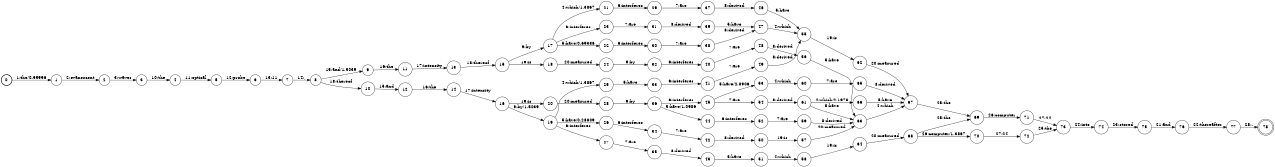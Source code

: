digraph FST {
rankdir = LR;
size = "8.5,11";
label = "";
center = 1;
orientation = Portrait;
ranksep = "0.4";
nodesep = "0.25";
0 [label = "0", shape = circle, style = bold, fontsize = 14]
	0 -> 1 [label = "1:the/0.95996", fontsize = 14];
1 [label = "1", shape = circle, style = solid, fontsize = 14]
	1 -> 2 [label = "2:evanescent", fontsize = 14];
2 [label = "2", shape = circle, style = solid, fontsize = 14]
	2 -> 3 [label = "3:waves", fontsize = 14];
3 [label = "3", shape = circle, style = solid, fontsize = 14]
	3 -> 4 [label = "10:the", fontsize = 14];
4 [label = "4", shape = circle, style = solid, fontsize = 14]
	4 -> 5 [label = "11:optical", fontsize = 14];
5 [label = "5", shape = circle, style = solid, fontsize = 14]
	5 -> 6 [label = "12:probe", fontsize = 14];
6 [label = "6", shape = circle, style = solid, fontsize = 14]
	6 -> 7 [label = "13:11", fontsize = 14];
7 [label = "7", shape = circle, style = solid, fontsize = 14]
	7 -> 8 [label = "14:,", fontsize = 14];
8 [label = "8", shape = circle, style = solid, fontsize = 14]
	8 -> 9 [label = "15:and/1.5039", fontsize = 14];
	8 -> 10 [label = "18:thereof", fontsize = 14];
9 [label = "9", shape = circle, style = solid, fontsize = 14]
	9 -> 11 [label = "16:the", fontsize = 14];
10 [label = "10", shape = circle, style = solid, fontsize = 14]
	10 -> 12 [label = "15:and", fontsize = 14];
11 [label = "11", shape = circle, style = solid, fontsize = 14]
	11 -> 13 [label = "17:intensity", fontsize = 14];
12 [label = "12", shape = circle, style = solid, fontsize = 14]
	12 -> 14 [label = "16:the", fontsize = 14];
13 [label = "13", shape = circle, style = solid, fontsize = 14]
	13 -> 15 [label = "18:thereof", fontsize = 14];
14 [label = "14", shape = circle, style = solid, fontsize = 14]
	14 -> 16 [label = "17:intensity", fontsize = 14];
15 [label = "15", shape = circle, style = solid, fontsize = 14]
	15 -> 17 [label = "9:by", fontsize = 14];
	15 -> 18 [label = "19:is", fontsize = 14];
16 [label = "16", shape = circle, style = solid, fontsize = 14]
	16 -> 19 [label = "9:by/1.5039", fontsize = 14];
	16 -> 20 [label = "19:is", fontsize = 14];
17 [label = "17", shape = circle, style = solid, fontsize = 14]
	17 -> 21 [label = "4:which/1.3867", fontsize = 14];
	17 -> 22 [label = "5:have/0.69336", fontsize = 14];
	17 -> 23 [label = "6:interferes", fontsize = 14];
18 [label = "18", shape = circle, style = solid, fontsize = 14]
	18 -> 24 [label = "20:measured", fontsize = 14];
19 [label = "19", shape = circle, style = solid, fontsize = 14]
	19 -> 25 [label = "4:which/1.3867", fontsize = 14];
	19 -> 26 [label = "5:have/0.28809", fontsize = 14];
	19 -> 27 [label = "6:interferes", fontsize = 14];
20 [label = "20", shape = circle, style = solid, fontsize = 14]
	20 -> 28 [label = "20:measured", fontsize = 14];
21 [label = "21", shape = circle, style = solid, fontsize = 14]
	21 -> 29 [label = "6:interferes", fontsize = 14];
22 [label = "22", shape = circle, style = solid, fontsize = 14]
	22 -> 30 [label = "6:interferes", fontsize = 14];
23 [label = "23", shape = circle, style = solid, fontsize = 14]
	23 -> 31 [label = "7:are", fontsize = 14];
24 [label = "24", shape = circle, style = solid, fontsize = 14]
	24 -> 32 [label = "9:by", fontsize = 14];
25 [label = "25", shape = circle, style = solid, fontsize = 14]
	25 -> 33 [label = "5:have", fontsize = 14];
26 [label = "26", shape = circle, style = solid, fontsize = 14]
	26 -> 34 [label = "6:interferes", fontsize = 14];
27 [label = "27", shape = circle, style = solid, fontsize = 14]
	27 -> 35 [label = "7:are", fontsize = 14];
28 [label = "28", shape = circle, style = solid, fontsize = 14]
	28 -> 36 [label = "9:by", fontsize = 14];
29 [label = "29", shape = circle, style = solid, fontsize = 14]
	29 -> 37 [label = "7:are", fontsize = 14];
30 [label = "30", shape = circle, style = solid, fontsize = 14]
	30 -> 38 [label = "7:are", fontsize = 14];
31 [label = "31", shape = circle, style = solid, fontsize = 14]
	31 -> 39 [label = "8:derived", fontsize = 14];
32 [label = "32", shape = circle, style = solid, fontsize = 14]
	32 -> 40 [label = "6:interferes", fontsize = 14];
33 [label = "33", shape = circle, style = solid, fontsize = 14]
	33 -> 41 [label = "6:interferes", fontsize = 14];
34 [label = "34", shape = circle, style = solid, fontsize = 14]
	34 -> 42 [label = "7:are", fontsize = 14];
35 [label = "35", shape = circle, style = solid, fontsize = 14]
	35 -> 43 [label = "8:derived", fontsize = 14];
36 [label = "36", shape = circle, style = solid, fontsize = 14]
	36 -> 44 [label = "5:have/1.0986", fontsize = 14];
	36 -> 45 [label = "6:interferes", fontsize = 14];
37 [label = "37", shape = circle, style = solid, fontsize = 14]
	37 -> 46 [label = "8:derived", fontsize = 14];
38 [label = "38", shape = circle, style = solid, fontsize = 14]
	38 -> 47 [label = "8:derived", fontsize = 14];
39 [label = "39", shape = circle, style = solid, fontsize = 14]
	39 -> 47 [label = "5:have", fontsize = 14];
40 [label = "40", shape = circle, style = solid, fontsize = 14]
	40 -> 48 [label = "7:are", fontsize = 14];
41 [label = "41", shape = circle, style = solid, fontsize = 14]
	41 -> 49 [label = "7:are", fontsize = 14];
42 [label = "42", shape = circle, style = solid, fontsize = 14]
	42 -> 50 [label = "8:derived", fontsize = 14];
43 [label = "43", shape = circle, style = solid, fontsize = 14]
	43 -> 51 [label = "5:have", fontsize = 14];
44 [label = "44", shape = circle, style = solid, fontsize = 14]
	44 -> 52 [label = "6:interferes", fontsize = 14];
45 [label = "45", shape = circle, style = solid, fontsize = 14]
	45 -> 53 [label = "5:have/2.8906", fontsize = 14];
	45 -> 54 [label = "7:are", fontsize = 14];
46 [label = "46", shape = circle, style = solid, fontsize = 14]
	46 -> 55 [label = "5:have", fontsize = 14];
47 [label = "47", shape = circle, style = solid, fontsize = 14]
	47 -> 55 [label = "4:which", fontsize = 14];
48 [label = "48", shape = circle, style = solid, fontsize = 14]
	48 -> 56 [label = "8:derived", fontsize = 14];
49 [label = "49", shape = circle, style = solid, fontsize = 14]
	49 -> 55 [label = "8:derived", fontsize = 14];
50 [label = "50", shape = circle, style = solid, fontsize = 14]
	50 -> 57 [label = "19:is", fontsize = 14];
51 [label = "51", shape = circle, style = solid, fontsize = 14]
	51 -> 58 [label = "4:which", fontsize = 14];
52 [label = "52", shape = circle, style = solid, fontsize = 14]
	52 -> 59 [label = "7:are", fontsize = 14];
53 [label = "53", shape = circle, style = solid, fontsize = 14]
	53 -> 60 [label = "4:which", fontsize = 14];
54 [label = "54", shape = circle, style = solid, fontsize = 14]
	54 -> 61 [label = "8:derived", fontsize = 14];
55 [label = "55", shape = circle, style = solid, fontsize = 14]
	55 -> 62 [label = "19:is", fontsize = 14];
56 [label = "56", shape = circle, style = solid, fontsize = 14]
	56 -> 63 [label = "5:have", fontsize = 14];
57 [label = "57", shape = circle, style = solid, fontsize = 14]
	57 -> 63 [label = "20:measured", fontsize = 14];
58 [label = "58", shape = circle, style = solid, fontsize = 14]
	58 -> 64 [label = "19:is", fontsize = 14];
59 [label = "59", shape = circle, style = solid, fontsize = 14]
	59 -> 63 [label = "8:derived", fontsize = 14];
60 [label = "60", shape = circle, style = solid, fontsize = 14]
	60 -> 65 [label = "7:are", fontsize = 14];
61 [label = "61", shape = circle, style = solid, fontsize = 14]
	61 -> 66 [label = "4:which/2.1973", fontsize = 14];
	61 -> 63 [label = "5:have", fontsize = 14];
62 [label = "62", shape = circle, style = solid, fontsize = 14]
	62 -> 67 [label = "20:measured", fontsize = 14];
63 [label = "63", shape = circle, style = solid, fontsize = 14]
	63 -> 67 [label = "4:which", fontsize = 14];
64 [label = "64", shape = circle, style = solid, fontsize = 14]
	64 -> 68 [label = "20:measured", fontsize = 14];
65 [label = "65", shape = circle, style = solid, fontsize = 14]
	65 -> 67 [label = "8:derived", fontsize = 14];
66 [label = "66", shape = circle, style = solid, fontsize = 14]
	66 -> 67 [label = "5:have", fontsize = 14];
67 [label = "67", shape = circle, style = solid, fontsize = 14]
	67 -> 69 [label = "25:the", fontsize = 14];
68 [label = "68", shape = circle, style = solid, fontsize = 14]
	68 -> 69 [label = "25:the", fontsize = 14];
	68 -> 70 [label = "26:computer/1.3867", fontsize = 14];
69 [label = "69", shape = circle, style = solid, fontsize = 14]
	69 -> 71 [label = "26:computer", fontsize = 14];
70 [label = "70", shape = circle, style = solid, fontsize = 14]
	70 -> 72 [label = "27:24", fontsize = 14];
71 [label = "71", shape = circle, style = solid, fontsize = 14]
	71 -> 73 [label = "27:24", fontsize = 14];
72 [label = "72", shape = circle, style = solid, fontsize = 14]
	72 -> 73 [label = "25:the", fontsize = 14];
73 [label = "73", shape = circle, style = solid, fontsize = 14]
	73 -> 74 [label = "24:into", fontsize = 14];
74 [label = "74", shape = circle, style = solid, fontsize = 14]
	74 -> 75 [label = "23:stored", fontsize = 14];
75 [label = "75", shape = circle, style = solid, fontsize = 14]
	75 -> 76 [label = "21:and", fontsize = 14];
76 [label = "76", shape = circle, style = solid, fontsize = 14]
	76 -> 77 [label = "22:thereafter", fontsize = 14];
77 [label = "77", shape = circle, style = solid, fontsize = 14]
	77 -> 78 [label = "28:.", fontsize = 14];
78 [label = "78", shape = doublecircle, style = solid, fontsize = 14]
}
